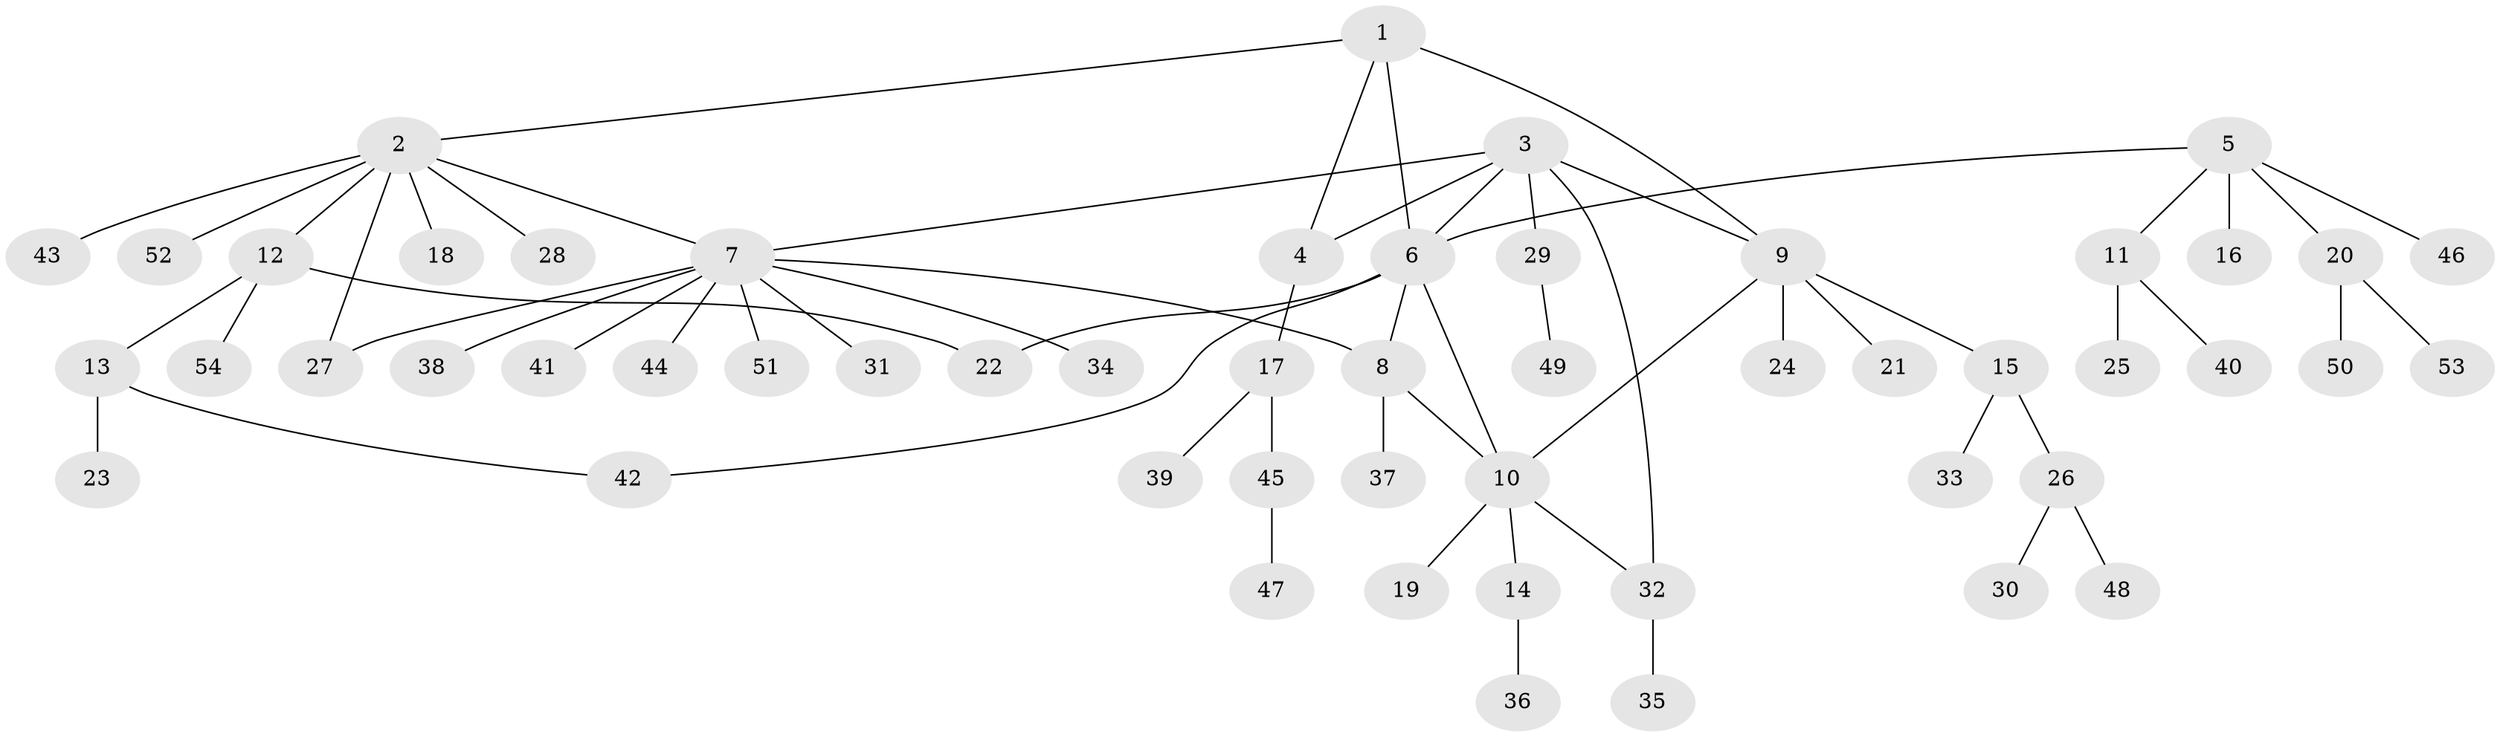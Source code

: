// Generated by graph-tools (version 1.1) at 2025/50/03/09/25 03:50:34]
// undirected, 54 vertices, 63 edges
graph export_dot {
graph [start="1"]
  node [color=gray90,style=filled];
  1;
  2;
  3;
  4;
  5;
  6;
  7;
  8;
  9;
  10;
  11;
  12;
  13;
  14;
  15;
  16;
  17;
  18;
  19;
  20;
  21;
  22;
  23;
  24;
  25;
  26;
  27;
  28;
  29;
  30;
  31;
  32;
  33;
  34;
  35;
  36;
  37;
  38;
  39;
  40;
  41;
  42;
  43;
  44;
  45;
  46;
  47;
  48;
  49;
  50;
  51;
  52;
  53;
  54;
  1 -- 2;
  1 -- 4;
  1 -- 6;
  1 -- 9;
  2 -- 7;
  2 -- 12;
  2 -- 18;
  2 -- 27;
  2 -- 28;
  2 -- 43;
  2 -- 52;
  3 -- 4;
  3 -- 6;
  3 -- 7;
  3 -- 9;
  3 -- 29;
  3 -- 32;
  4 -- 17;
  5 -- 6;
  5 -- 11;
  5 -- 16;
  5 -- 20;
  5 -- 46;
  6 -- 8;
  6 -- 10;
  6 -- 22;
  6 -- 42;
  7 -- 8;
  7 -- 27;
  7 -- 31;
  7 -- 34;
  7 -- 38;
  7 -- 41;
  7 -- 44;
  7 -- 51;
  8 -- 10;
  8 -- 37;
  9 -- 10;
  9 -- 15;
  9 -- 21;
  9 -- 24;
  10 -- 14;
  10 -- 19;
  10 -- 32;
  11 -- 25;
  11 -- 40;
  12 -- 13;
  12 -- 22;
  12 -- 54;
  13 -- 23;
  13 -- 42;
  14 -- 36;
  15 -- 26;
  15 -- 33;
  17 -- 39;
  17 -- 45;
  20 -- 50;
  20 -- 53;
  26 -- 30;
  26 -- 48;
  29 -- 49;
  32 -- 35;
  45 -- 47;
}
